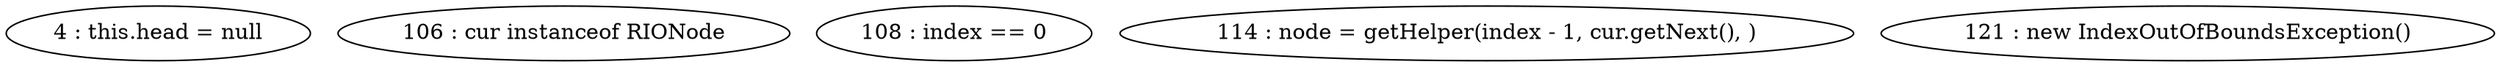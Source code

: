 digraph G {
"4 : this.head = null"
"106 : cur instanceof RIONode"
"108 : index == 0"
"114 : node = getHelper(index - 1, cur.getNext(), )"
"121 : new IndexOutOfBoundsException()"
}
